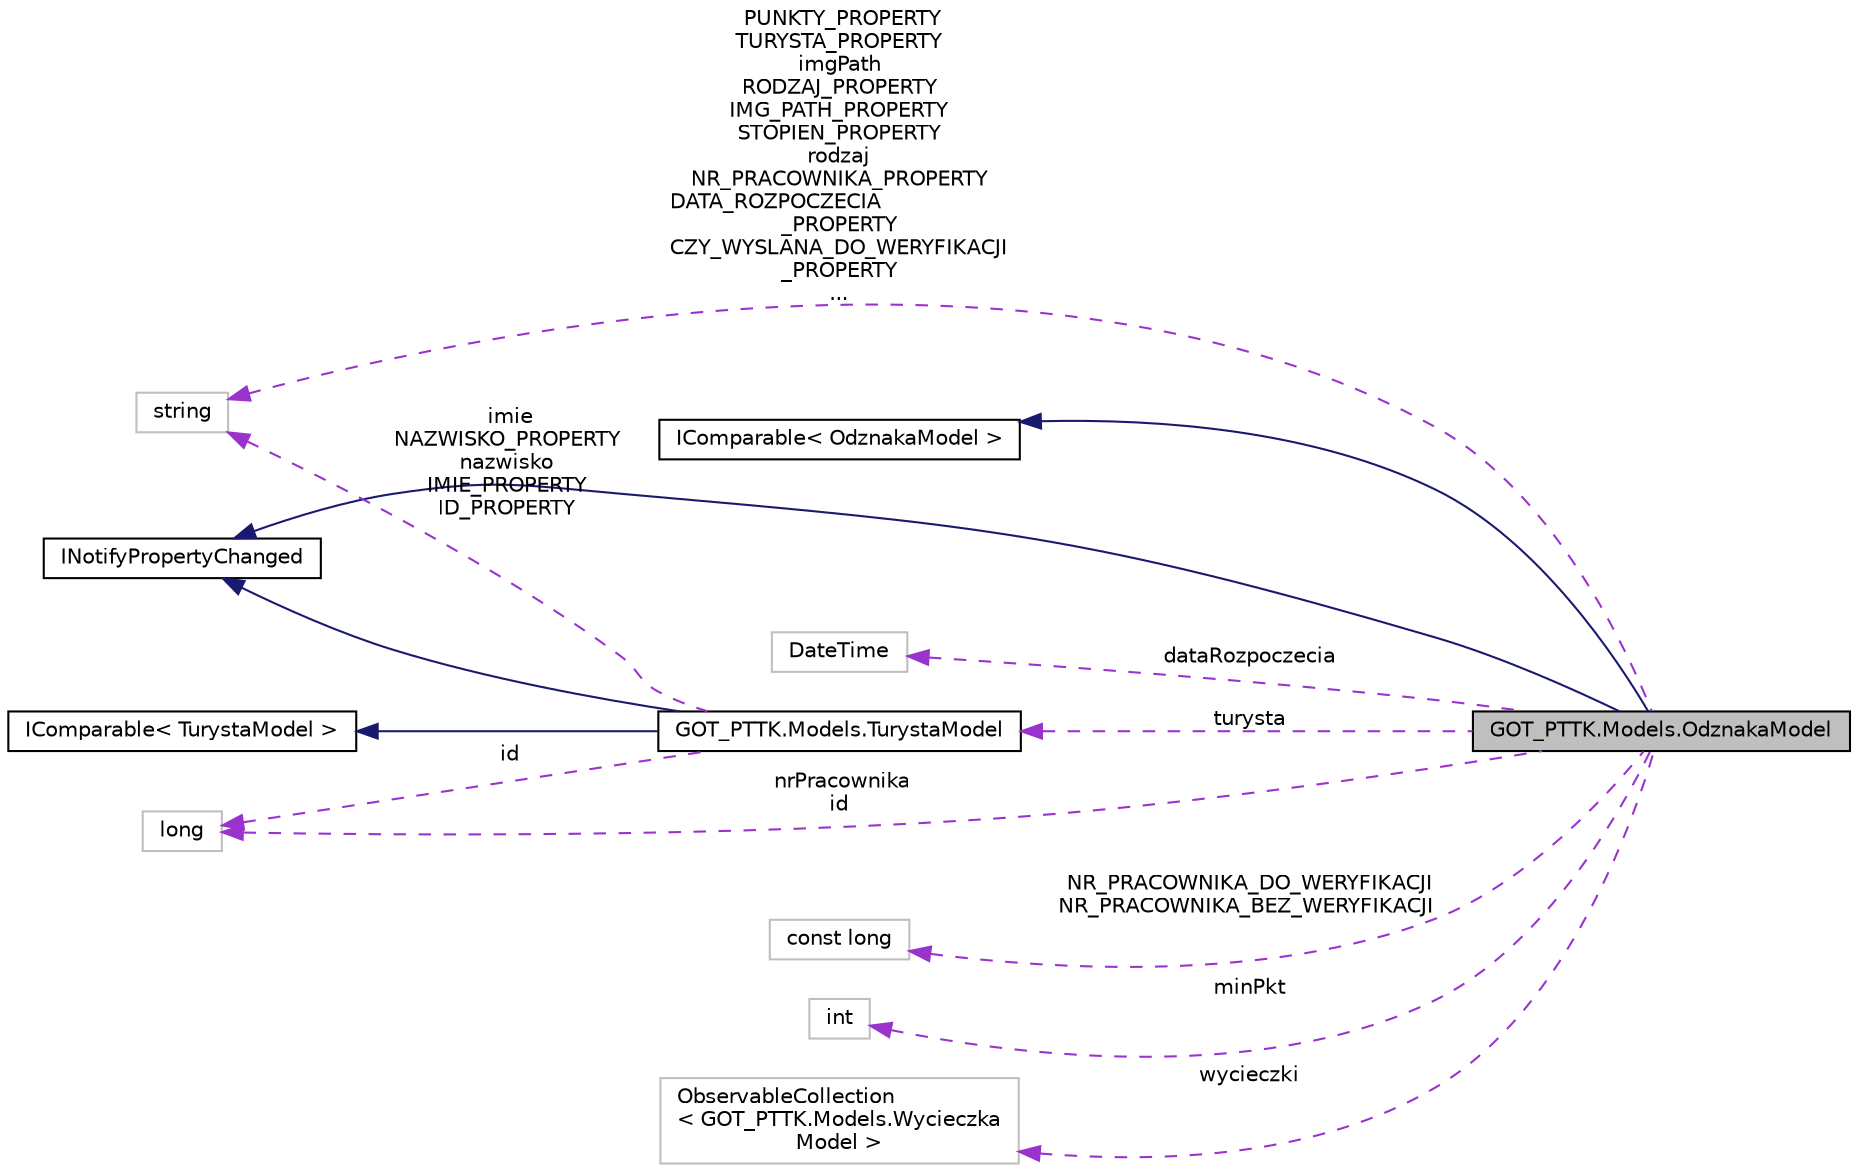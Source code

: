 digraph "GOT_PTTK.Models.OdznakaModel"
{
 // INTERACTIVE_SVG=YES
  edge [fontname="Helvetica",fontsize="10",labelfontname="Helvetica",labelfontsize="10"];
  node [fontname="Helvetica",fontsize="10",shape=record];
  rankdir="LR";
  Node3 [label="GOT_PTTK.Models.OdznakaModel",height=0.2,width=0.4,color="black", fillcolor="grey75", style="filled", fontcolor="black"];
  Node4 -> Node3 [dir="back",color="midnightblue",fontsize="10",style="solid",fontname="Helvetica"];
  Node4 [label="INotifyPropertyChanged",height=0.2,width=0.4,color="black", fillcolor="white", style="filled",URL="$class_i_notify_property_changed.html"];
  Node5 -> Node3 [dir="back",color="midnightblue",fontsize="10",style="solid",fontname="Helvetica"];
  Node5 [label="IComparable\< OdznakaModel \>",height=0.2,width=0.4,color="black", fillcolor="white", style="filled",URL="$class_i_comparable.html"];
  Node6 -> Node3 [dir="back",color="darkorchid3",fontsize="10",style="dashed",label=" PUNKTY_PROPERTY\nTURYSTA_PROPERTY\nimgPath\nRODZAJ_PROPERTY\nIMG_PATH_PROPERTY\nSTOPIEN_PROPERTY\nrodzaj\nNR_PRACOWNIKA_PROPERTY\nDATA_ROZPOCZECIA\l_PROPERTY\nCZY_WYSLANA_DO_WERYFIKACJI\l_PROPERTY\n..." ,fontname="Helvetica"];
  Node6 [label="string",height=0.2,width=0.4,color="grey75", fillcolor="white", style="filled"];
  Node7 -> Node3 [dir="back",color="darkorchid3",fontsize="10",style="dashed",label=" dataRozpoczecia" ,fontname="Helvetica"];
  Node7 [label="DateTime",height=0.2,width=0.4,color="grey75", fillcolor="white", style="filled"];
  Node8 -> Node3 [dir="back",color="darkorchid3",fontsize="10",style="dashed",label=" turysta" ,fontname="Helvetica"];
  Node8 [label="GOT_PTTK.Models.TurystaModel",height=0.2,width=0.4,color="black", fillcolor="white", style="filled",URL="$class_g_o_t___p_t_t_k_1_1_models_1_1_turysta_model.html",tooltip="Model turysty "];
  Node4 -> Node8 [dir="back",color="midnightblue",fontsize="10",style="solid",fontname="Helvetica"];
  Node9 -> Node8 [dir="back",color="midnightblue",fontsize="10",style="solid",fontname="Helvetica"];
  Node9 [label="IComparable\< TurystaModel \>",height=0.2,width=0.4,color="black", fillcolor="white", style="filled",URL="$class_i_comparable.html"];
  Node6 -> Node8 [dir="back",color="darkorchid3",fontsize="10",style="dashed",label=" imie\nNAZWISKO_PROPERTY\nnazwisko\nIMIE_PROPERTY\nID_PROPERTY" ,fontname="Helvetica"];
  Node10 -> Node8 [dir="back",color="darkorchid3",fontsize="10",style="dashed",label=" id" ,fontname="Helvetica"];
  Node10 [label="long",height=0.2,width=0.4,color="grey75", fillcolor="white", style="filled"];
  Node11 -> Node3 [dir="back",color="darkorchid3",fontsize="10",style="dashed",label=" NR_PRACOWNIKA_DO_WERYFIKACJI\nNR_PRACOWNIKA_BEZ_WERYFIKACJI" ,fontname="Helvetica"];
  Node11 [label="const long",height=0.2,width=0.4,color="grey75", fillcolor="white", style="filled"];
  Node12 -> Node3 [dir="back",color="darkorchid3",fontsize="10",style="dashed",label=" minPkt" ,fontname="Helvetica"];
  Node12 [label="int",height=0.2,width=0.4,color="grey75", fillcolor="white", style="filled"];
  Node13 -> Node3 [dir="back",color="darkorchid3",fontsize="10",style="dashed",label=" wycieczki" ,fontname="Helvetica"];
  Node13 [label="ObservableCollection\l\< GOT_PTTK.Models.Wycieczka\lModel \>",height=0.2,width=0.4,color="grey75", fillcolor="white", style="filled"];
  Node10 -> Node3 [dir="back",color="darkorchid3",fontsize="10",style="dashed",label=" nrPracownika\nid" ,fontname="Helvetica"];
}
